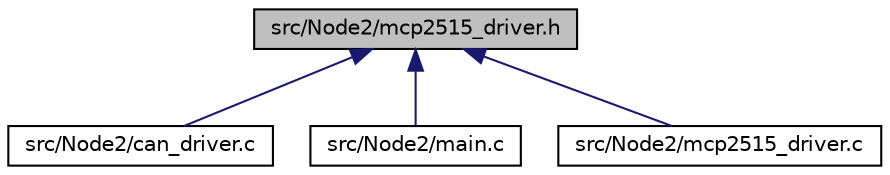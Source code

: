 digraph "src/Node2/mcp2515_driver.h"
{
  edge [fontname="Helvetica",fontsize="10",labelfontname="Helvetica",labelfontsize="10"];
  node [fontname="Helvetica",fontsize="10",shape=record];
  Node1 [label="src/Node2/mcp2515_driver.h",height=0.2,width=0.4,color="black", fillcolor="grey75", style="filled", fontcolor="black"];
  Node1 -> Node2 [dir="back",color="midnightblue",fontsize="10",style="solid",fontname="Helvetica"];
  Node2 [label="src/Node2/can_driver.c",height=0.2,width=0.4,color="black", fillcolor="white", style="filled",URL="$Node2_2can__driver_8c.html"];
  Node1 -> Node3 [dir="back",color="midnightblue",fontsize="10",style="solid",fontname="Helvetica"];
  Node3 [label="src/Node2/main.c",height=0.2,width=0.4,color="black", fillcolor="white", style="filled",URL="$Node2_2main_8c.html"];
  Node1 -> Node4 [dir="back",color="midnightblue",fontsize="10",style="solid",fontname="Helvetica"];
  Node4 [label="src/Node2/mcp2515_driver.c",height=0.2,width=0.4,color="black", fillcolor="white", style="filled",URL="$Node2_2mcp2515__driver_8c.html"];
}
